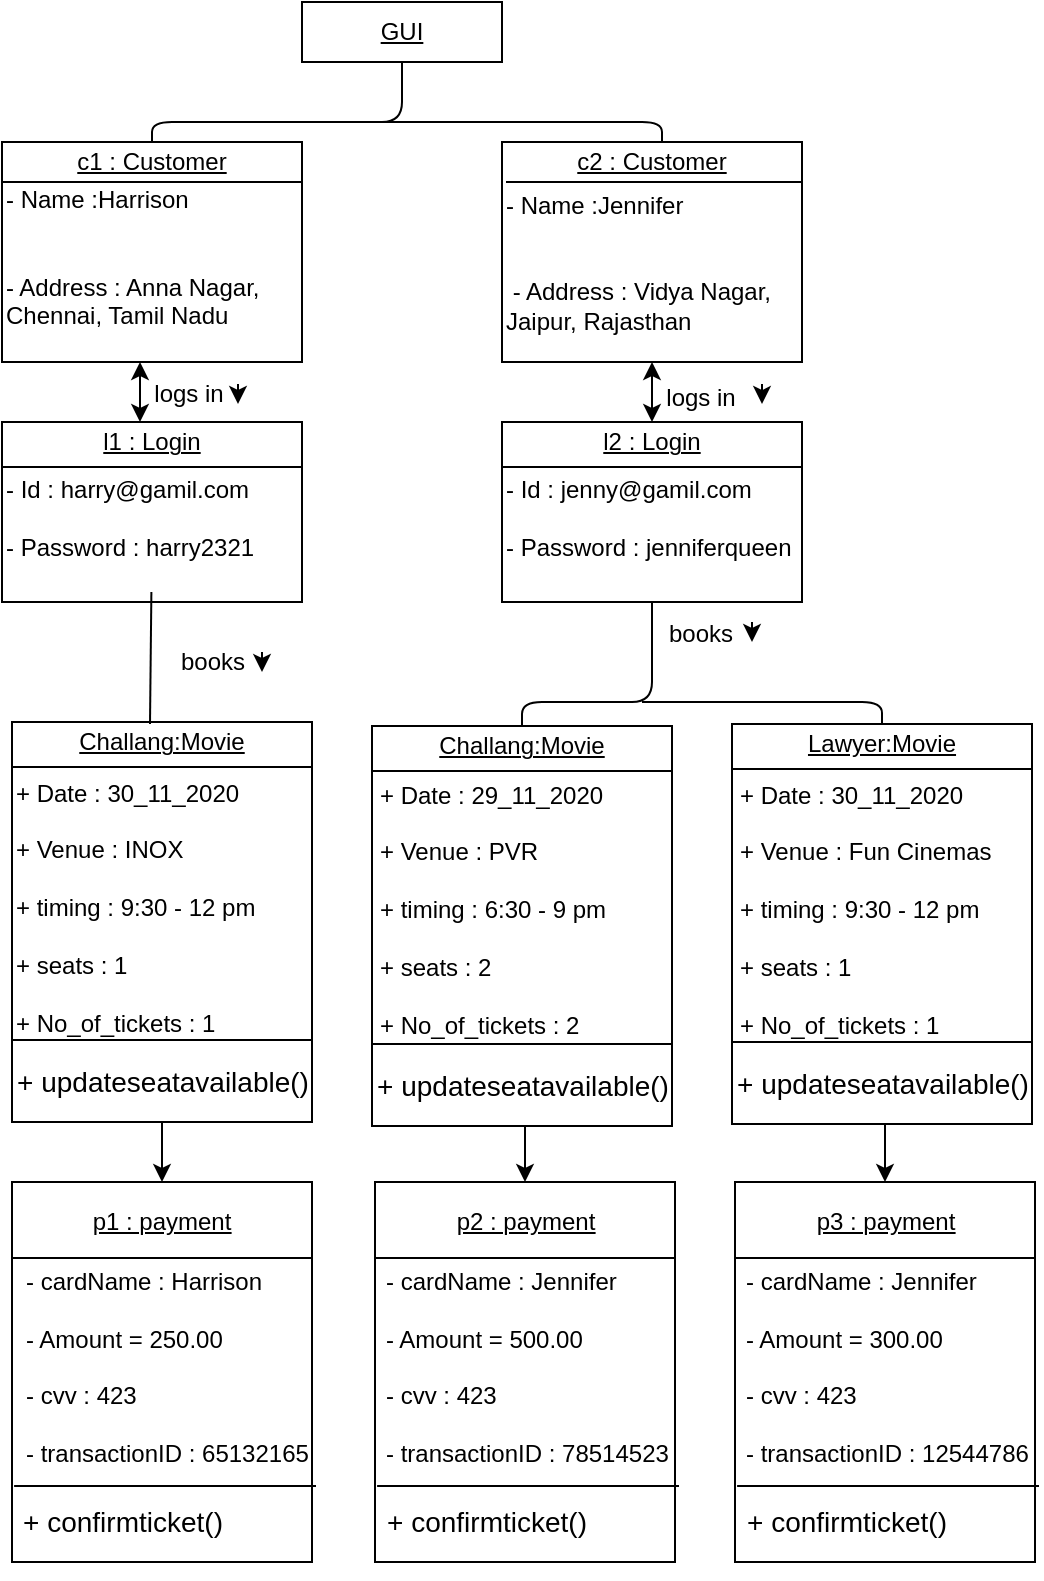 <mxfile version="13.10.0" type="github">
  <diagram id="b5b41UgJ_ffkNoF94OHe" name="Page-1">
    <mxGraphModel dx="1022" dy="639" grid="1" gridSize="10" guides="1" tooltips="1" connect="1" arrows="1" fold="1" page="1" pageScale="1" pageWidth="850" pageHeight="1100" math="0" shadow="0">
      <root>
        <mxCell id="0" />
        <mxCell id="1" parent="0" />
        <mxCell id="uAq4iiSgnRkr5ONaK8W_-14" value="&lt;u&gt;GUI&lt;/u&gt;" style="rounded=0;whiteSpace=wrap;html=1;" vertex="1" parent="1">
          <mxGeometry x="270" y="10" width="100" height="30" as="geometry" />
        </mxCell>
        <mxCell id="uAq4iiSgnRkr5ONaK8W_-15" value="" style="rounded=0;whiteSpace=wrap;html=1;" vertex="1" parent="1">
          <mxGeometry x="120" y="80" width="150" height="110" as="geometry" />
        </mxCell>
        <mxCell id="uAq4iiSgnRkr5ONaK8W_-16" value="&lt;u&gt;c1 : Customer&lt;/u&gt;" style="text;html=1;strokeColor=none;fillColor=none;align=center;verticalAlign=middle;whiteSpace=wrap;rounded=0;" vertex="1" parent="1">
          <mxGeometry x="130" y="80" width="130" height="20" as="geometry" />
        </mxCell>
        <mxCell id="uAq4iiSgnRkr5ONaK8W_-17" value="" style="endArrow=none;html=1;exitX=0;exitY=0;exitDx=0;exitDy=0;entryX=1;entryY=0.182;entryDx=0;entryDy=0;entryPerimeter=0;" edge="1" parent="1" source="uAq4iiSgnRkr5ONaK8W_-18" target="uAq4iiSgnRkr5ONaK8W_-15">
          <mxGeometry width="50" height="50" relative="1" as="geometry">
            <mxPoint x="160" y="150" as="sourcePoint" />
            <mxPoint x="210" y="100" as="targetPoint" />
            <Array as="points">
              <mxPoint x="240" y="100" />
            </Array>
          </mxGeometry>
        </mxCell>
        <mxCell id="uAq4iiSgnRkr5ONaK8W_-18" value="&lt;div align=&quot;left&quot;&gt;&lt;br&gt;&lt;/div&gt;&lt;div align=&quot;left&quot;&gt;- Name :Harrison&lt;/div&gt;&lt;div align=&quot;left&quot;&gt;&lt;br&gt;&lt;/div&gt;&lt;div align=&quot;left&quot;&gt;&lt;br&gt;&lt;/div&gt;&lt;div align=&quot;left&quot;&gt;- Address : Anna Nagar,&lt;/div&gt;&lt;div align=&quot;left&quot;&gt;Chennai, Tamil Nadu&lt;br&gt;&lt;/div&gt;&lt;div align=&quot;left&quot;&gt;&lt;br&gt;&lt;/div&gt;&lt;div align=&quot;left&quot;&gt;&lt;br&gt;&lt;/div&gt;" style="text;html=1;strokeColor=none;fillColor=none;align=left;verticalAlign=middle;whiteSpace=wrap;rounded=0;" vertex="1" parent="1">
          <mxGeometry x="120" y="100" width="150" height="90" as="geometry" />
        </mxCell>
        <mxCell id="uAq4iiSgnRkr5ONaK8W_-19" style="edgeStyle=orthogonalEdgeStyle;rounded=0;orthogonalLoop=1;jettySize=auto;html=1;exitX=0.5;exitY=1;exitDx=0;exitDy=0;" edge="1" parent="1" source="uAq4iiSgnRkr5ONaK8W_-15" target="uAq4iiSgnRkr5ONaK8W_-15">
          <mxGeometry relative="1" as="geometry" />
        </mxCell>
        <mxCell id="uAq4iiSgnRkr5ONaK8W_-25" value="" style="rounded=0;whiteSpace=wrap;html=1;" vertex="1" parent="1">
          <mxGeometry x="120" y="220" width="150" height="90" as="geometry" />
        </mxCell>
        <mxCell id="uAq4iiSgnRkr5ONaK8W_-26" value="l1 : Login" style="text;html=1;strokeColor=none;fillColor=none;align=center;verticalAlign=middle;whiteSpace=wrap;rounded=0;fontStyle=4" vertex="1" parent="1">
          <mxGeometry x="130" y="220" width="130" height="20" as="geometry" />
        </mxCell>
        <mxCell id="uAq4iiSgnRkr5ONaK8W_-27" value="&lt;div align=&quot;left&quot;&gt;&lt;br&gt;&lt;/div&gt;&lt;div align=&quot;left&quot;&gt;- Id : harry@gamil.com&lt;br&gt;&lt;/div&gt;&lt;div align=&quot;left&quot;&gt;&lt;br&gt;&lt;/div&gt;&lt;div align=&quot;left&quot;&gt;- Password : harry2321&lt;br&gt;&lt;/div&gt;&lt;div align=&quot;left&quot;&gt;&lt;br&gt;&lt;/div&gt;&lt;div align=&quot;left&quot;&gt;&lt;br&gt;&lt;/div&gt;" style="text;html=1;strokeColor=none;fillColor=none;align=left;verticalAlign=middle;whiteSpace=wrap;rounded=0;" vertex="1" parent="1">
          <mxGeometry x="120" y="245" width="150" height="60" as="geometry" />
        </mxCell>
        <mxCell id="uAq4iiSgnRkr5ONaK8W_-28" style="edgeStyle=orthogonalEdgeStyle;rounded=0;orthogonalLoop=1;jettySize=auto;html=1;exitX=0.5;exitY=1;exitDx=0;exitDy=0;" edge="1" parent="1" source="uAq4iiSgnRkr5ONaK8W_-25" target="uAq4iiSgnRkr5ONaK8W_-25">
          <mxGeometry relative="1" as="geometry" />
        </mxCell>
        <mxCell id="uAq4iiSgnRkr5ONaK8W_-29" value="" style="endArrow=none;html=1;exitX=0;exitY=0.25;exitDx=0;exitDy=0;entryX=1;entryY=0.25;entryDx=0;entryDy=0;" edge="1" parent="1" source="uAq4iiSgnRkr5ONaK8W_-25" target="uAq4iiSgnRkr5ONaK8W_-25">
          <mxGeometry width="50" height="50" relative="1" as="geometry">
            <mxPoint x="30" y="280" as="sourcePoint" />
            <mxPoint x="80" y="230" as="targetPoint" />
          </mxGeometry>
        </mxCell>
        <mxCell id="uAq4iiSgnRkr5ONaK8W_-30" value="" style="rounded=0;whiteSpace=wrap;html=1;" vertex="1" parent="1">
          <mxGeometry x="370" y="220" width="150" height="90" as="geometry" />
        </mxCell>
        <mxCell id="uAq4iiSgnRkr5ONaK8W_-31" value="&lt;u&gt;l2 : Login&lt;/u&gt;" style="text;html=1;strokeColor=none;fillColor=none;align=center;verticalAlign=middle;whiteSpace=wrap;rounded=0;" vertex="1" parent="1">
          <mxGeometry x="380" y="220" width="130" height="20" as="geometry" />
        </mxCell>
        <mxCell id="uAq4iiSgnRkr5ONaK8W_-32" value="&lt;div align=&quot;left&quot;&gt;&lt;br&gt;&lt;/div&gt;&lt;div align=&quot;left&quot;&gt;- Id : jenny@gamil.com&lt;br&gt;&lt;/div&gt;&lt;div align=&quot;left&quot;&gt;&lt;br&gt;&lt;/div&gt;&lt;div align=&quot;left&quot;&gt;- Password : jenniferqueen&lt;br&gt;&lt;/div&gt;&lt;div align=&quot;left&quot;&gt;&lt;br&gt;&lt;/div&gt;&lt;div align=&quot;left&quot;&gt;&lt;br&gt;&lt;/div&gt;" style="text;html=1;strokeColor=none;fillColor=none;align=left;verticalAlign=middle;whiteSpace=wrap;rounded=0;" vertex="1" parent="1">
          <mxGeometry x="370" y="245" width="150" height="60" as="geometry" />
        </mxCell>
        <mxCell id="uAq4iiSgnRkr5ONaK8W_-33" style="edgeStyle=orthogonalEdgeStyle;rounded=0;orthogonalLoop=1;jettySize=auto;html=1;exitX=0.5;exitY=1;exitDx=0;exitDy=0;" edge="1" parent="1" source="uAq4iiSgnRkr5ONaK8W_-30" target="uAq4iiSgnRkr5ONaK8W_-30">
          <mxGeometry relative="1" as="geometry" />
        </mxCell>
        <mxCell id="uAq4iiSgnRkr5ONaK8W_-34" value="" style="endArrow=none;html=1;exitX=0;exitY=0.25;exitDx=0;exitDy=0;entryX=1;entryY=0.25;entryDx=0;entryDy=0;" edge="1" parent="1" source="uAq4iiSgnRkr5ONaK8W_-30" target="uAq4iiSgnRkr5ONaK8W_-30">
          <mxGeometry width="50" height="50" relative="1" as="geometry">
            <mxPoint x="280" y="280" as="sourcePoint" />
            <mxPoint x="330" y="230" as="targetPoint" />
          </mxGeometry>
        </mxCell>
        <mxCell id="uAq4iiSgnRkr5ONaK8W_-35" value="" style="endArrow=classic;startArrow=classic;html=1;exitX=0.5;exitY=0;exitDx=0;exitDy=0;" edge="1" parent="1" source="uAq4iiSgnRkr5ONaK8W_-31">
          <mxGeometry width="50" height="50" relative="1" as="geometry">
            <mxPoint x="580" y="260" as="sourcePoint" />
            <mxPoint x="445" y="190" as="targetPoint" />
          </mxGeometry>
        </mxCell>
        <mxCell id="uAq4iiSgnRkr5ONaK8W_-36" value="" style="endArrow=classic;startArrow=classic;html=1;exitX=0.5;exitY=0;exitDx=0;exitDy=0;" edge="1" parent="1">
          <mxGeometry width="50" height="50" relative="1" as="geometry">
            <mxPoint x="189" y="220" as="sourcePoint" />
            <mxPoint x="189" y="190" as="targetPoint" />
          </mxGeometry>
        </mxCell>
        <mxCell id="uAq4iiSgnRkr5ONaK8W_-37" value="" style="endArrow=none;html=1;exitX=0.5;exitY=0;exitDx=0;exitDy=0;entryX=0.5;entryY=1;entryDx=0;entryDy=0;" edge="1" parent="1" source="uAq4iiSgnRkr5ONaK8W_-15" target="uAq4iiSgnRkr5ONaK8W_-14">
          <mxGeometry width="50" height="50" relative="1" as="geometry">
            <mxPoint x="300" y="100" as="sourcePoint" />
            <mxPoint x="350" y="50" as="targetPoint" />
            <Array as="points">
              <mxPoint x="195" y="70" />
              <mxPoint x="320" y="70" />
            </Array>
          </mxGeometry>
        </mxCell>
        <mxCell id="uAq4iiSgnRkr5ONaK8W_-38" value="" style="endArrow=none;html=1;" edge="1" parent="1">
          <mxGeometry width="50" height="50" relative="1" as="geometry">
            <mxPoint x="450" y="80" as="sourcePoint" />
            <mxPoint x="310" y="70" as="targetPoint" />
            <Array as="points">
              <mxPoint x="450" y="70" />
            </Array>
          </mxGeometry>
        </mxCell>
        <mxCell id="uAq4iiSgnRkr5ONaK8W_-39" value="logs in" style="text;html=1;align=center;verticalAlign=middle;resizable=0;points=[];autosize=1;" vertex="1" parent="1">
          <mxGeometry x="188" y="196" width="50" height="20" as="geometry" />
        </mxCell>
        <mxCell id="uAq4iiSgnRkr5ONaK8W_-40" value="" style="endArrow=classic;html=1;" edge="1" parent="1">
          <mxGeometry width="50" height="50" relative="1" as="geometry">
            <mxPoint x="238" y="201" as="sourcePoint" />
            <mxPoint x="238" y="211" as="targetPoint" />
          </mxGeometry>
        </mxCell>
        <mxCell id="uAq4iiSgnRkr5ONaK8W_-41" value="" style="endArrow=classic;html=1;" edge="1" parent="1">
          <mxGeometry width="50" height="50" relative="1" as="geometry">
            <mxPoint x="500" y="201" as="sourcePoint" />
            <mxPoint x="500" y="211" as="targetPoint" />
          </mxGeometry>
        </mxCell>
        <mxCell id="uAq4iiSgnRkr5ONaK8W_-42" value="" style="endArrow=classic;html=1;" edge="1" parent="1">
          <mxGeometry width="50" height="50" relative="1" as="geometry">
            <mxPoint x="250" y="335" as="sourcePoint" />
            <mxPoint x="250" y="345" as="targetPoint" />
          </mxGeometry>
        </mxCell>
        <mxCell id="uAq4iiSgnRkr5ONaK8W_-43" value="" style="endArrow=classic;html=1;" edge="1" parent="1">
          <mxGeometry width="50" height="50" relative="1" as="geometry">
            <mxPoint x="495" y="320" as="sourcePoint" />
            <mxPoint x="495" y="330" as="targetPoint" />
          </mxGeometry>
        </mxCell>
        <mxCell id="uAq4iiSgnRkr5ONaK8W_-44" value="logs in" style="text;html=1;align=center;verticalAlign=middle;resizable=0;points=[];autosize=1;" vertex="1" parent="1">
          <mxGeometry x="444" y="198" width="50" height="20" as="geometry" />
        </mxCell>
        <mxCell id="uAq4iiSgnRkr5ONaK8W_-108" style="edgeStyle=orthogonalEdgeStyle;rounded=0;orthogonalLoop=1;jettySize=auto;html=1;exitX=0.5;exitY=1;exitDx=0;exitDy=0;entryX=0.5;entryY=0;entryDx=0;entryDy=0;" edge="1" parent="1" source="uAq4iiSgnRkr5ONaK8W_-45" target="uAq4iiSgnRkr5ONaK8W_-70">
          <mxGeometry relative="1" as="geometry" />
        </mxCell>
        <mxCell id="uAq4iiSgnRkr5ONaK8W_-45" value="" style="rounded=0;whiteSpace=wrap;html=1;" vertex="1" parent="1">
          <mxGeometry x="125" y="370" width="150" height="200" as="geometry" />
        </mxCell>
        <mxCell id="uAq4iiSgnRkr5ONaK8W_-46" value="Challang:Movie" style="text;html=1;strokeColor=none;fillColor=none;align=center;verticalAlign=middle;whiteSpace=wrap;rounded=0;fontStyle=4" vertex="1" parent="1">
          <mxGeometry x="135" y="370" width="130" height="20" as="geometry" />
        </mxCell>
        <mxCell id="uAq4iiSgnRkr5ONaK8W_-47" value="&lt;div align=&quot;left&quot;&gt;&lt;br&gt;&lt;/div&gt;&lt;div align=&quot;left&quot;&gt;+ Date : 30_11_2020&lt;br&gt;&lt;/div&gt;&lt;div align=&quot;left&quot;&gt;&lt;br&gt;&lt;/div&gt;&lt;div align=&quot;left&quot;&gt;+ Venue : INOX&lt;/div&gt;&lt;div align=&quot;left&quot;&gt;&lt;br&gt;&lt;/div&gt;&lt;div align=&quot;left&quot;&gt;+ timing : 9:30 - 12 pm&lt;/div&gt;&lt;div align=&quot;left&quot;&gt;&lt;br&gt;&lt;/div&gt;&lt;div align=&quot;left&quot;&gt;+ seats : 1&lt;/div&gt;&lt;div align=&quot;left&quot;&gt;&lt;br&gt;&lt;/div&gt;&lt;div align=&quot;left&quot;&gt;+ No_of_tickets : 1&lt;br&gt;&lt;/div&gt;&lt;div align=&quot;left&quot;&gt;&lt;br&gt;&lt;/div&gt;&lt;div align=&quot;left&quot;&gt;&lt;br&gt;&lt;/div&gt;" style="text;html=1;strokeColor=none;fillColor=none;align=left;verticalAlign=middle;whiteSpace=wrap;rounded=0;" vertex="1" parent="1">
          <mxGeometry x="125" y="430" width="150" height="80" as="geometry" />
        </mxCell>
        <mxCell id="uAq4iiSgnRkr5ONaK8W_-48" style="edgeStyle=orthogonalEdgeStyle;rounded=0;orthogonalLoop=1;jettySize=auto;html=1;exitX=0.5;exitY=1;exitDx=0;exitDy=0;" edge="1" parent="1" source="uAq4iiSgnRkr5ONaK8W_-45" target="uAq4iiSgnRkr5ONaK8W_-45">
          <mxGeometry relative="1" as="geometry" />
        </mxCell>
        <mxCell id="uAq4iiSgnRkr5ONaK8W_-49" value="" style="endArrow=none;html=1;exitX=0;exitY=0.25;exitDx=0;exitDy=0;entryX=1;entryY=0.25;entryDx=0;entryDy=0;" edge="1" parent="1">
          <mxGeometry width="50" height="50" relative="1" as="geometry">
            <mxPoint x="125" y="392.5" as="sourcePoint" />
            <mxPoint x="275" y="392.5" as="targetPoint" />
          </mxGeometry>
        </mxCell>
        <mxCell id="uAq4iiSgnRkr5ONaK8W_-51" value="books" style="text;html=1;align=center;verticalAlign=middle;resizable=0;points=[];autosize=1;" vertex="1" parent="1">
          <mxGeometry x="200" y="330" width="50" height="20" as="geometry" />
        </mxCell>
        <mxCell id="uAq4iiSgnRkr5ONaK8W_-52" value="books" style="text;html=1;align=center;verticalAlign=middle;resizable=0;points=[];autosize=1;" vertex="1" parent="1">
          <mxGeometry x="444" y="316" width="50" height="20" as="geometry" />
        </mxCell>
        <mxCell id="uAq4iiSgnRkr5ONaK8W_-54" value="" style="endArrow=none;html=1;exitX=0;exitY=0.75;exitDx=0;exitDy=0;entryX=1;entryY=0.75;entryDx=0;entryDy=0;" edge="1" parent="1">
          <mxGeometry width="50" height="50" relative="1" as="geometry">
            <mxPoint x="125" y="529" as="sourcePoint" />
            <mxPoint x="275" y="529" as="targetPoint" />
            <Array as="points">
              <mxPoint x="215" y="529" />
            </Array>
          </mxGeometry>
        </mxCell>
        <mxCell id="uAq4iiSgnRkr5ONaK8W_-55" value="&lt;font style=&quot;font-size: 14px&quot;&gt;+ updateseatavailable()&lt;br&gt;&lt;/font&gt;" style="text;html=1;align=center;verticalAlign=middle;resizable=0;points=[];autosize=1;" vertex="1" parent="1">
          <mxGeometry x="120" y="540" width="160" height="20" as="geometry" />
        </mxCell>
        <mxCell id="uAq4iiSgnRkr5ONaK8W_-107" style="edgeStyle=orthogonalEdgeStyle;rounded=0;orthogonalLoop=1;jettySize=auto;html=1;exitX=0.5;exitY=1;exitDx=0;exitDy=0;entryX=0.5;entryY=0;entryDx=0;entryDy=0;" edge="1" parent="1" source="uAq4iiSgnRkr5ONaK8W_-56" target="uAq4iiSgnRkr5ONaK8W_-99">
          <mxGeometry relative="1" as="geometry" />
        </mxCell>
        <mxCell id="uAq4iiSgnRkr5ONaK8W_-56" value="" style="rounded=0;whiteSpace=wrap;html=1;" vertex="1" parent="1">
          <mxGeometry x="305" y="372" width="150" height="200" as="geometry" />
        </mxCell>
        <mxCell id="uAq4iiSgnRkr5ONaK8W_-57" value="Challang:Movie" style="text;html=1;strokeColor=none;fillColor=none;align=center;verticalAlign=middle;whiteSpace=wrap;rounded=0;fontStyle=4" vertex="1" parent="1">
          <mxGeometry x="315" y="372" width="130" height="20" as="geometry" />
        </mxCell>
        <mxCell id="uAq4iiSgnRkr5ONaK8W_-58" value="&lt;div align=&quot;left&quot;&gt;&lt;br&gt;&lt;/div&gt;&lt;div align=&quot;left&quot;&gt;+ Date : 29_11_2020&lt;br&gt;&lt;/div&gt;&lt;div align=&quot;left&quot;&gt;&lt;br&gt;&lt;/div&gt;&lt;div align=&quot;left&quot;&gt;+ Venue : PVR&lt;br&gt;&lt;/div&gt;&lt;div align=&quot;left&quot;&gt;&lt;br&gt;&lt;/div&gt;&lt;div align=&quot;left&quot;&gt;+ timing : 6:30 - 9 pm&lt;/div&gt;&lt;div align=&quot;left&quot;&gt;&lt;br&gt;&lt;/div&gt;&lt;div align=&quot;left&quot;&gt;+ seats : 2&lt;br&gt;&lt;/div&gt;&lt;div align=&quot;left&quot;&gt;&lt;br&gt;&lt;/div&gt;&lt;div align=&quot;left&quot;&gt;+ No_of_tickets : 2&lt;br&gt;&lt;/div&gt;&lt;div align=&quot;left&quot;&gt;&lt;br&gt;&lt;/div&gt;&lt;div align=&quot;left&quot;&gt;&lt;br&gt;&lt;/div&gt;" style="text;html=1;strokeColor=none;fillColor=none;align=left;verticalAlign=middle;whiteSpace=wrap;rounded=0;" vertex="1" parent="1">
          <mxGeometry x="306.5" y="430" width="150" height="82" as="geometry" />
        </mxCell>
        <mxCell id="uAq4iiSgnRkr5ONaK8W_-59" style="edgeStyle=orthogonalEdgeStyle;rounded=0;orthogonalLoop=1;jettySize=auto;html=1;exitX=0.5;exitY=1;exitDx=0;exitDy=0;" edge="1" parent="1" source="uAq4iiSgnRkr5ONaK8W_-56" target="uAq4iiSgnRkr5ONaK8W_-56">
          <mxGeometry relative="1" as="geometry" />
        </mxCell>
        <mxCell id="uAq4iiSgnRkr5ONaK8W_-60" value="" style="endArrow=none;html=1;exitX=0;exitY=0.25;exitDx=0;exitDy=0;entryX=1;entryY=0.25;entryDx=0;entryDy=0;" edge="1" parent="1">
          <mxGeometry width="50" height="50" relative="1" as="geometry">
            <mxPoint x="305" y="394.5" as="sourcePoint" />
            <mxPoint x="455" y="394.5" as="targetPoint" />
          </mxGeometry>
        </mxCell>
        <mxCell id="uAq4iiSgnRkr5ONaK8W_-61" value="" style="endArrow=none;html=1;exitX=0;exitY=0.75;exitDx=0;exitDy=0;entryX=1;entryY=0.75;entryDx=0;entryDy=0;" edge="1" parent="1">
          <mxGeometry width="50" height="50" relative="1" as="geometry">
            <mxPoint x="305" y="531" as="sourcePoint" />
            <mxPoint x="455" y="531" as="targetPoint" />
            <Array as="points">
              <mxPoint x="395" y="531" />
            </Array>
          </mxGeometry>
        </mxCell>
        <mxCell id="uAq4iiSgnRkr5ONaK8W_-62" value="&lt;font style=&quot;font-size: 14px&quot;&gt;+ updateseatavailable()&lt;br&gt;&lt;/font&gt;" style="text;html=1;align=center;verticalAlign=middle;resizable=0;points=[];autosize=1;" vertex="1" parent="1">
          <mxGeometry x="300" y="542" width="160" height="20" as="geometry" />
        </mxCell>
        <mxCell id="uAq4iiSgnRkr5ONaK8W_-105" style="edgeStyle=orthogonalEdgeStyle;rounded=0;orthogonalLoop=1;jettySize=auto;html=1;exitX=0.5;exitY=1;exitDx=0;exitDy=0;entryX=0.5;entryY=0;entryDx=0;entryDy=0;" edge="1" parent="1" source="uAq4iiSgnRkr5ONaK8W_-63" target="uAq4iiSgnRkr5ONaK8W_-93">
          <mxGeometry relative="1" as="geometry" />
        </mxCell>
        <mxCell id="uAq4iiSgnRkr5ONaK8W_-63" value="" style="rounded=0;whiteSpace=wrap;html=1;" vertex="1" parent="1">
          <mxGeometry x="485" y="371" width="150" height="200" as="geometry" />
        </mxCell>
        <mxCell id="uAq4iiSgnRkr5ONaK8W_-64" value="Lawyer:Movie" style="text;html=1;strokeColor=none;fillColor=none;align=center;verticalAlign=middle;whiteSpace=wrap;rounded=0;fontStyle=4" vertex="1" parent="1">
          <mxGeometry x="495" y="371" width="130" height="20" as="geometry" />
        </mxCell>
        <mxCell id="uAq4iiSgnRkr5ONaK8W_-65" value="&lt;div align=&quot;left&quot;&gt;&lt;br&gt;&lt;/div&gt;&lt;div align=&quot;left&quot;&gt;+ Date : 30_11_2020&lt;br&gt;&lt;/div&gt;&lt;div align=&quot;left&quot;&gt;&lt;br&gt;&lt;/div&gt;&lt;div align=&quot;left&quot;&gt;+ Venue : Fun Cinemas&lt;br&gt;&lt;/div&gt;&lt;div align=&quot;left&quot;&gt;&lt;br&gt;&lt;/div&gt;&lt;div align=&quot;left&quot;&gt;+ timing : 9:30 - 12 pm&lt;/div&gt;&lt;div align=&quot;left&quot;&gt;&lt;br&gt;&lt;/div&gt;&lt;div align=&quot;left&quot;&gt;+ seats : 1&lt;/div&gt;&lt;div align=&quot;left&quot;&gt;&lt;br&gt;&lt;/div&gt;&lt;div align=&quot;left&quot;&gt;+ No_of_tickets : 1&lt;br&gt;&lt;/div&gt;&lt;div align=&quot;left&quot;&gt;&lt;br&gt;&lt;/div&gt;&lt;div align=&quot;left&quot;&gt;&lt;br&gt;&lt;/div&gt;" style="text;html=1;strokeColor=none;fillColor=none;align=left;verticalAlign=middle;whiteSpace=wrap;rounded=0;" vertex="1" parent="1">
          <mxGeometry x="486.5" y="431" width="150" height="80" as="geometry" />
        </mxCell>
        <mxCell id="uAq4iiSgnRkr5ONaK8W_-66" style="edgeStyle=orthogonalEdgeStyle;rounded=0;orthogonalLoop=1;jettySize=auto;html=1;exitX=0.5;exitY=1;exitDx=0;exitDy=0;" edge="1" parent="1" source="uAq4iiSgnRkr5ONaK8W_-63" target="uAq4iiSgnRkr5ONaK8W_-63">
          <mxGeometry relative="1" as="geometry" />
        </mxCell>
        <mxCell id="uAq4iiSgnRkr5ONaK8W_-67" value="" style="endArrow=none;html=1;exitX=0;exitY=0.25;exitDx=0;exitDy=0;entryX=1;entryY=0.25;entryDx=0;entryDy=0;" edge="1" parent="1">
          <mxGeometry width="50" height="50" relative="1" as="geometry">
            <mxPoint x="485" y="393.5" as="sourcePoint" />
            <mxPoint x="635" y="393.5" as="targetPoint" />
          </mxGeometry>
        </mxCell>
        <mxCell id="uAq4iiSgnRkr5ONaK8W_-68" value="" style="endArrow=none;html=1;exitX=0;exitY=0.75;exitDx=0;exitDy=0;entryX=1;entryY=0.75;entryDx=0;entryDy=0;" edge="1" parent="1">
          <mxGeometry width="50" height="50" relative="1" as="geometry">
            <mxPoint x="485" y="530" as="sourcePoint" />
            <mxPoint x="635" y="530" as="targetPoint" />
            <Array as="points">
              <mxPoint x="575" y="530" />
            </Array>
          </mxGeometry>
        </mxCell>
        <mxCell id="uAq4iiSgnRkr5ONaK8W_-69" value="&lt;font style=&quot;font-size: 14px&quot;&gt;+ updateseatavailable()&lt;br&gt;&lt;/font&gt;" style="text;html=1;align=center;verticalAlign=middle;resizable=0;points=[];autosize=1;" vertex="1" parent="1">
          <mxGeometry x="480" y="541" width="160" height="20" as="geometry" />
        </mxCell>
        <mxCell id="uAq4iiSgnRkr5ONaK8W_-70" value="" style="rounded=0;whiteSpace=wrap;html=1;" vertex="1" parent="1">
          <mxGeometry x="125" y="600" width="150" height="190" as="geometry" />
        </mxCell>
        <mxCell id="uAq4iiSgnRkr5ONaK8W_-71" value="&lt;u&gt;p1 : payment&lt;br&gt;&lt;/u&gt;" style="text;html=1;strokeColor=none;fillColor=none;align=center;verticalAlign=middle;whiteSpace=wrap;rounded=0;fontStyle=4" vertex="1" parent="1">
          <mxGeometry x="135" y="610" width="130" height="20" as="geometry" />
        </mxCell>
        <mxCell id="uAq4iiSgnRkr5ONaK8W_-72" value="&lt;div&gt;- cardName : Harrison&lt;/div&gt;&lt;div&gt;&lt;br&gt;&lt;/div&gt;&lt;div&gt;- Amount = 250.00&lt;/div&gt;&lt;div&gt;&lt;br&gt;&lt;/div&gt;&lt;div&gt;- cvv : 423&lt;/div&gt;&lt;div&gt;&lt;br&gt;&lt;/div&gt;&lt;div&gt;- transactionID : 65132165&lt;br&gt;&lt;/div&gt;&lt;div align=&quot;left&quot;&gt;&lt;br&gt;&lt;/div&gt;&lt;div align=&quot;left&quot;&gt;&lt;br&gt;&lt;/div&gt;" style="text;html=1;strokeColor=none;fillColor=none;align=left;verticalAlign=middle;whiteSpace=wrap;rounded=0;" vertex="1" parent="1">
          <mxGeometry x="130" y="677" width="150" height="60" as="geometry" />
        </mxCell>
        <mxCell id="uAq4iiSgnRkr5ONaK8W_-73" style="edgeStyle=orthogonalEdgeStyle;rounded=0;orthogonalLoop=1;jettySize=auto;html=1;exitX=0.5;exitY=1;exitDx=0;exitDy=0;" edge="1" parent="1" source="uAq4iiSgnRkr5ONaK8W_-70" target="uAq4iiSgnRkr5ONaK8W_-70">
          <mxGeometry relative="1" as="geometry" />
        </mxCell>
        <mxCell id="uAq4iiSgnRkr5ONaK8W_-74" value="" style="endArrow=none;html=1;exitX=0;exitY=0.25;exitDx=0;exitDy=0;entryX=1;entryY=0.25;entryDx=0;entryDy=0;" edge="1" parent="1">
          <mxGeometry width="50" height="50" relative="1" as="geometry">
            <mxPoint x="125" y="638" as="sourcePoint" />
            <mxPoint x="275" y="638" as="targetPoint" />
          </mxGeometry>
        </mxCell>
        <mxCell id="uAq4iiSgnRkr5ONaK8W_-77" value="&lt;font style=&quot;font-size: 14px&quot;&gt;+ confirmticket()&lt;/font&gt;" style="text;html=1;align=center;verticalAlign=middle;resizable=0;points=[];autosize=1;" vertex="1" parent="1">
          <mxGeometry x="120" y="760" width="120" height="20" as="geometry" />
        </mxCell>
        <mxCell id="uAq4iiSgnRkr5ONaK8W_-79" style="edgeStyle=orthogonalEdgeStyle;rounded=0;orthogonalLoop=1;jettySize=auto;html=1;exitX=0.5;exitY=1;exitDx=0;exitDy=0;" edge="1" parent="1" source="uAq4iiSgnRkr5ONaK8W_-70" target="uAq4iiSgnRkr5ONaK8W_-70">
          <mxGeometry relative="1" as="geometry" />
        </mxCell>
        <mxCell id="uAq4iiSgnRkr5ONaK8W_-80" value="" style="endArrow=none;html=1;exitX=0.007;exitY=0.8;exitDx=0;exitDy=0;exitPerimeter=0;" edge="1" parent="1" source="uAq4iiSgnRkr5ONaK8W_-70">
          <mxGeometry width="50" height="50" relative="1" as="geometry">
            <mxPoint x="160" y="790" as="sourcePoint" />
            <mxPoint x="277" y="752" as="targetPoint" />
          </mxGeometry>
        </mxCell>
        <mxCell id="uAq4iiSgnRkr5ONaK8W_-93" value="" style="rounded=0;whiteSpace=wrap;html=1;" vertex="1" parent="1">
          <mxGeometry x="486.5" y="600" width="150" height="190" as="geometry" />
        </mxCell>
        <mxCell id="uAq4iiSgnRkr5ONaK8W_-94" value="&lt;u&gt;p3 : payment&lt;br&gt;&lt;/u&gt;" style="text;html=1;strokeColor=none;fillColor=none;align=center;verticalAlign=middle;whiteSpace=wrap;rounded=0;fontStyle=4" vertex="1" parent="1">
          <mxGeometry x="496.5" y="610" width="130" height="20" as="geometry" />
        </mxCell>
        <mxCell id="uAq4iiSgnRkr5ONaK8W_-95" value="&lt;div&gt;- cardName : Jennifer&lt;/div&gt;&lt;div&gt;&lt;br&gt;&lt;/div&gt;&lt;div&gt;- Amount = 300.00&lt;/div&gt;&lt;div&gt;&lt;br&gt;&lt;/div&gt;&lt;div&gt;- cvv : 423&lt;/div&gt;&lt;div&gt;&lt;br&gt;&lt;/div&gt;&lt;div&gt;- transactionID : 12544786&lt;br&gt;&lt;/div&gt;&lt;div align=&quot;left&quot;&gt;&lt;br&gt;&lt;/div&gt;&lt;div align=&quot;left&quot;&gt;&lt;br&gt;&lt;/div&gt;" style="text;html=1;strokeColor=none;fillColor=none;align=left;verticalAlign=middle;whiteSpace=wrap;rounded=0;" vertex="1" parent="1">
          <mxGeometry x="490" y="677" width="150" height="60" as="geometry" />
        </mxCell>
        <mxCell id="uAq4iiSgnRkr5ONaK8W_-96" value="" style="endArrow=none;html=1;exitX=0;exitY=0.25;exitDx=0;exitDy=0;entryX=1;entryY=0.25;entryDx=0;entryDy=0;" edge="1" parent="1">
          <mxGeometry width="50" height="50" relative="1" as="geometry">
            <mxPoint x="486.5" y="638" as="sourcePoint" />
            <mxPoint x="636.5" y="638" as="targetPoint" />
          </mxGeometry>
        </mxCell>
        <mxCell id="uAq4iiSgnRkr5ONaK8W_-97" value="&lt;font style=&quot;font-size: 14px&quot;&gt;+ confirmticket()&lt;/font&gt;" style="text;html=1;align=center;verticalAlign=middle;resizable=0;points=[];autosize=1;" vertex="1" parent="1">
          <mxGeometry x="481.5" y="760" width="120" height="20" as="geometry" />
        </mxCell>
        <mxCell id="uAq4iiSgnRkr5ONaK8W_-98" value="" style="endArrow=none;html=1;exitX=0.007;exitY=0.8;exitDx=0;exitDy=0;exitPerimeter=0;" edge="1" parent="1" source="uAq4iiSgnRkr5ONaK8W_-93">
          <mxGeometry width="50" height="50" relative="1" as="geometry">
            <mxPoint x="521.5" y="790" as="sourcePoint" />
            <mxPoint x="638.5" y="752" as="targetPoint" />
          </mxGeometry>
        </mxCell>
        <mxCell id="uAq4iiSgnRkr5ONaK8W_-99" value="" style="rounded=0;whiteSpace=wrap;html=1;" vertex="1" parent="1">
          <mxGeometry x="306.5" y="600" width="150" height="190" as="geometry" />
        </mxCell>
        <mxCell id="uAq4iiSgnRkr5ONaK8W_-100" value="&lt;u&gt;p2 : payment&lt;br&gt;&lt;/u&gt;" style="text;html=1;strokeColor=none;fillColor=none;align=center;verticalAlign=middle;whiteSpace=wrap;rounded=0;fontStyle=4" vertex="1" parent="1">
          <mxGeometry x="316.5" y="610" width="130" height="20" as="geometry" />
        </mxCell>
        <mxCell id="uAq4iiSgnRkr5ONaK8W_-101" value="&lt;div&gt;- cardName : Jennifer&lt;/div&gt;&lt;div&gt;&lt;br&gt;&lt;/div&gt;&lt;div&gt;- Amount = 500.00&lt;/div&gt;&lt;div&gt;&lt;br&gt;&lt;/div&gt;&lt;div&gt;- cvv : 423&lt;/div&gt;&lt;div&gt;&lt;br&gt;&lt;/div&gt;&lt;div&gt;- transactionID : 78514523&lt;br&gt;&lt;/div&gt;&lt;div align=&quot;left&quot;&gt;&lt;br&gt;&lt;/div&gt;&lt;div align=&quot;left&quot;&gt;&lt;br&gt;&lt;/div&gt;" style="text;html=1;strokeColor=none;fillColor=none;align=left;verticalAlign=middle;whiteSpace=wrap;rounded=0;" vertex="1" parent="1">
          <mxGeometry x="310" y="677" width="150" height="60" as="geometry" />
        </mxCell>
        <mxCell id="uAq4iiSgnRkr5ONaK8W_-102" value="" style="endArrow=none;html=1;exitX=0;exitY=0.25;exitDx=0;exitDy=0;entryX=1;entryY=0.25;entryDx=0;entryDy=0;" edge="1" parent="1">
          <mxGeometry width="50" height="50" relative="1" as="geometry">
            <mxPoint x="306.5" y="638" as="sourcePoint" />
            <mxPoint x="456.5" y="638" as="targetPoint" />
          </mxGeometry>
        </mxCell>
        <mxCell id="uAq4iiSgnRkr5ONaK8W_-103" value="&lt;font style=&quot;font-size: 14px&quot;&gt;+ confirmticket()&lt;/font&gt;" style="text;html=1;align=center;verticalAlign=middle;resizable=0;points=[];autosize=1;" vertex="1" parent="1">
          <mxGeometry x="301.5" y="760" width="120" height="20" as="geometry" />
        </mxCell>
        <mxCell id="uAq4iiSgnRkr5ONaK8W_-104" value="" style="endArrow=none;html=1;exitX=0.007;exitY=0.8;exitDx=0;exitDy=0;exitPerimeter=0;" edge="1" parent="1" source="uAq4iiSgnRkr5ONaK8W_-99">
          <mxGeometry width="50" height="50" relative="1" as="geometry">
            <mxPoint x="341.5" y="790" as="sourcePoint" />
            <mxPoint x="458.5" y="752" as="targetPoint" />
          </mxGeometry>
        </mxCell>
        <mxCell id="uAq4iiSgnRkr5ONaK8W_-109" value="" style="endArrow=none;html=1;" edge="1" parent="1" target="uAq4iiSgnRkr5ONaK8W_-27">
          <mxGeometry width="50" height="50" relative="1" as="geometry">
            <mxPoint x="194" y="371" as="sourcePoint" />
            <mxPoint x="150" y="330" as="targetPoint" />
          </mxGeometry>
        </mxCell>
        <mxCell id="uAq4iiSgnRkr5ONaK8W_-110" value="" style="endArrow=none;html=1;exitX=0.5;exitY=0;exitDx=0;exitDy=0;entryX=0.5;entryY=1;entryDx=0;entryDy=0;" edge="1" parent="1" source="uAq4iiSgnRkr5ONaK8W_-57" target="uAq4iiSgnRkr5ONaK8W_-30">
          <mxGeometry width="50" height="50" relative="1" as="geometry">
            <mxPoint x="410" y="360" as="sourcePoint" />
            <mxPoint x="460" y="310" as="targetPoint" />
            <Array as="points">
              <mxPoint x="380" y="360" />
              <mxPoint x="445" y="360" />
            </Array>
          </mxGeometry>
        </mxCell>
        <mxCell id="uAq4iiSgnRkr5ONaK8W_-111" value="" style="endArrow=none;html=1;exitX=0.5;exitY=0;exitDx=0;exitDy=0;" edge="1" parent="1" source="uAq4iiSgnRkr5ONaK8W_-64">
          <mxGeometry width="50" height="50" relative="1" as="geometry">
            <mxPoint x="-10" y="470" as="sourcePoint" />
            <mxPoint x="440" y="360" as="targetPoint" />
            <Array as="points">
              <mxPoint x="560" y="360" />
            </Array>
          </mxGeometry>
        </mxCell>
        <mxCell id="uAq4iiSgnRkr5ONaK8W_-112" value="" style="rounded=0;whiteSpace=wrap;html=1;" vertex="1" parent="1">
          <mxGeometry x="370" y="80" width="150" height="110" as="geometry" />
        </mxCell>
        <mxCell id="uAq4iiSgnRkr5ONaK8W_-113" value="&lt;u&gt;c2 : Customer&lt;/u&gt;" style="text;html=1;strokeColor=none;fillColor=none;align=center;verticalAlign=middle;whiteSpace=wrap;rounded=0;" vertex="1" parent="1">
          <mxGeometry x="380" y="80" width="130" height="20" as="geometry" />
        </mxCell>
        <mxCell id="uAq4iiSgnRkr5ONaK8W_-114" value="" style="endArrow=none;html=1;entryX=1;entryY=0.182;entryDx=0;entryDy=0;entryPerimeter=0;" edge="1" parent="1" target="uAq4iiSgnRkr5ONaK8W_-112">
          <mxGeometry width="50" height="50" relative="1" as="geometry">
            <mxPoint x="372" y="100" as="sourcePoint" />
            <mxPoint x="460" y="100" as="targetPoint" />
            <Array as="points">
              <mxPoint x="490" y="100" />
            </Array>
          </mxGeometry>
        </mxCell>
        <mxCell id="uAq4iiSgnRkr5ONaK8W_-115" value="&lt;div align=&quot;left&quot;&gt;- Name :Jennifer&lt;/div&gt;&lt;div align=&quot;left&quot;&gt;&lt;br&gt;&lt;/div&gt;&lt;div align=&quot;left&quot;&gt;&lt;br&gt;&lt;/div&gt;&lt;div align=&quot;left&quot;&gt;&amp;nbsp;- Address : Vidya Nagar,&lt;/div&gt;&lt;div align=&quot;left&quot;&gt;Jaipur, Rajasthan&lt;br&gt;&lt;/div&gt;&lt;div align=&quot;left&quot;&gt;&lt;br&gt;&lt;/div&gt;&lt;div align=&quot;left&quot;&gt;&lt;br&gt;&lt;/div&gt;" style="text;html=1;strokeColor=none;fillColor=none;align=left;verticalAlign=middle;whiteSpace=wrap;rounded=0;" vertex="1" parent="1">
          <mxGeometry x="370" y="120" width="150" height="70" as="geometry" />
        </mxCell>
        <mxCell id="uAq4iiSgnRkr5ONaK8W_-116" style="edgeStyle=orthogonalEdgeStyle;rounded=0;orthogonalLoop=1;jettySize=auto;html=1;exitX=0.5;exitY=1;exitDx=0;exitDy=0;" edge="1" parent="1" source="uAq4iiSgnRkr5ONaK8W_-112" target="uAq4iiSgnRkr5ONaK8W_-112">
          <mxGeometry relative="1" as="geometry" />
        </mxCell>
      </root>
    </mxGraphModel>
  </diagram>
</mxfile>
